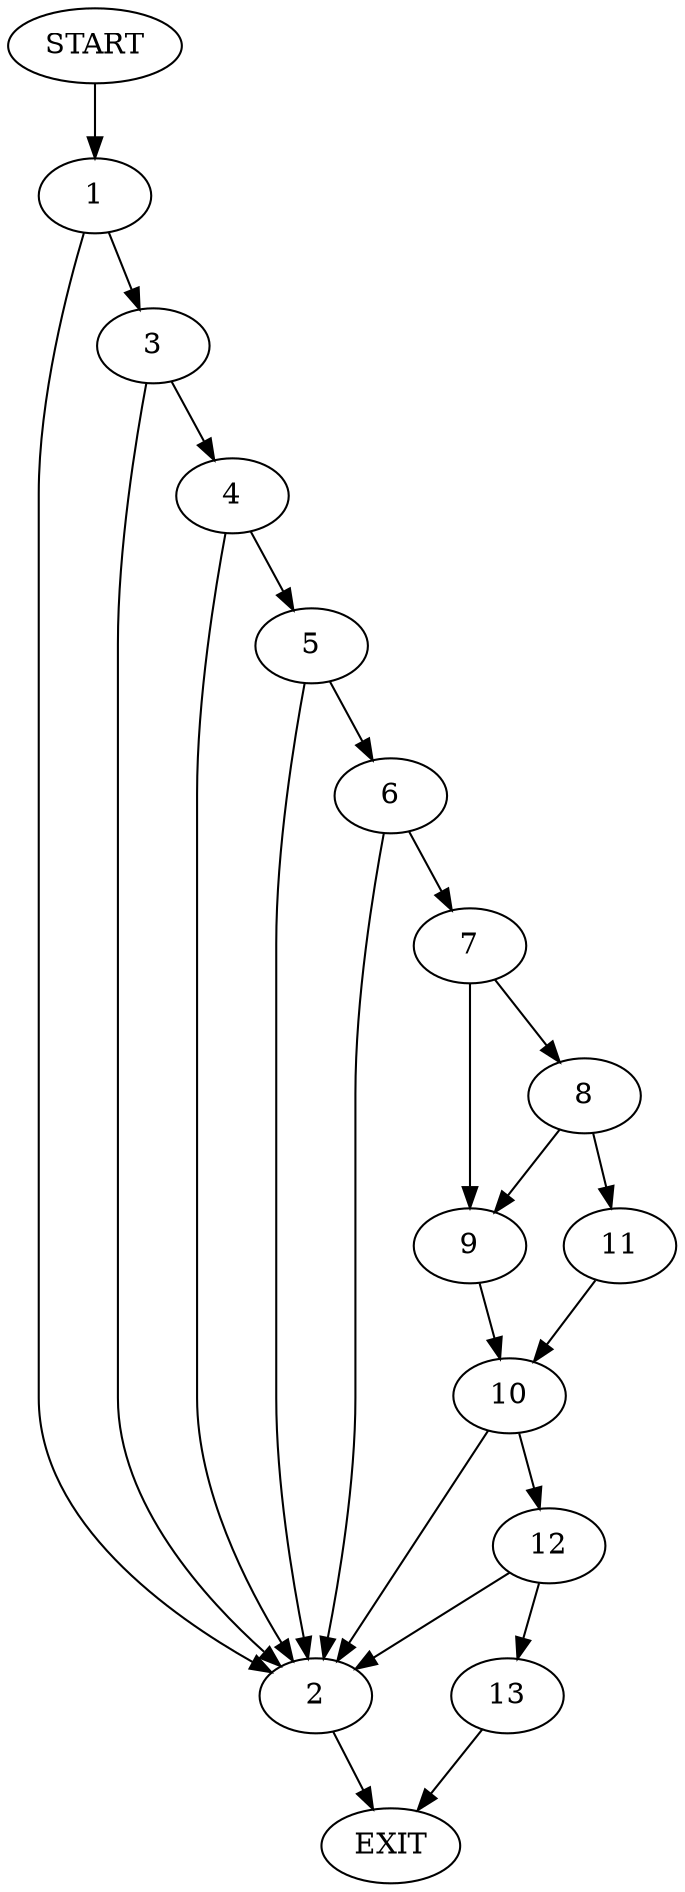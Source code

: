 digraph {
0 [label="START"]
14 [label="EXIT"]
0 -> 1
1 -> 2
1 -> 3
3 -> 4
3 -> 2
2 -> 14
4 -> 2
4 -> 5
5 -> 2
5 -> 6
6 -> 2
6 -> 7
7 -> 8
7 -> 9
9 -> 10
8 -> 9
8 -> 11
11 -> 10
10 -> 2
10 -> 12
12 -> 2
12 -> 13
13 -> 14
}
